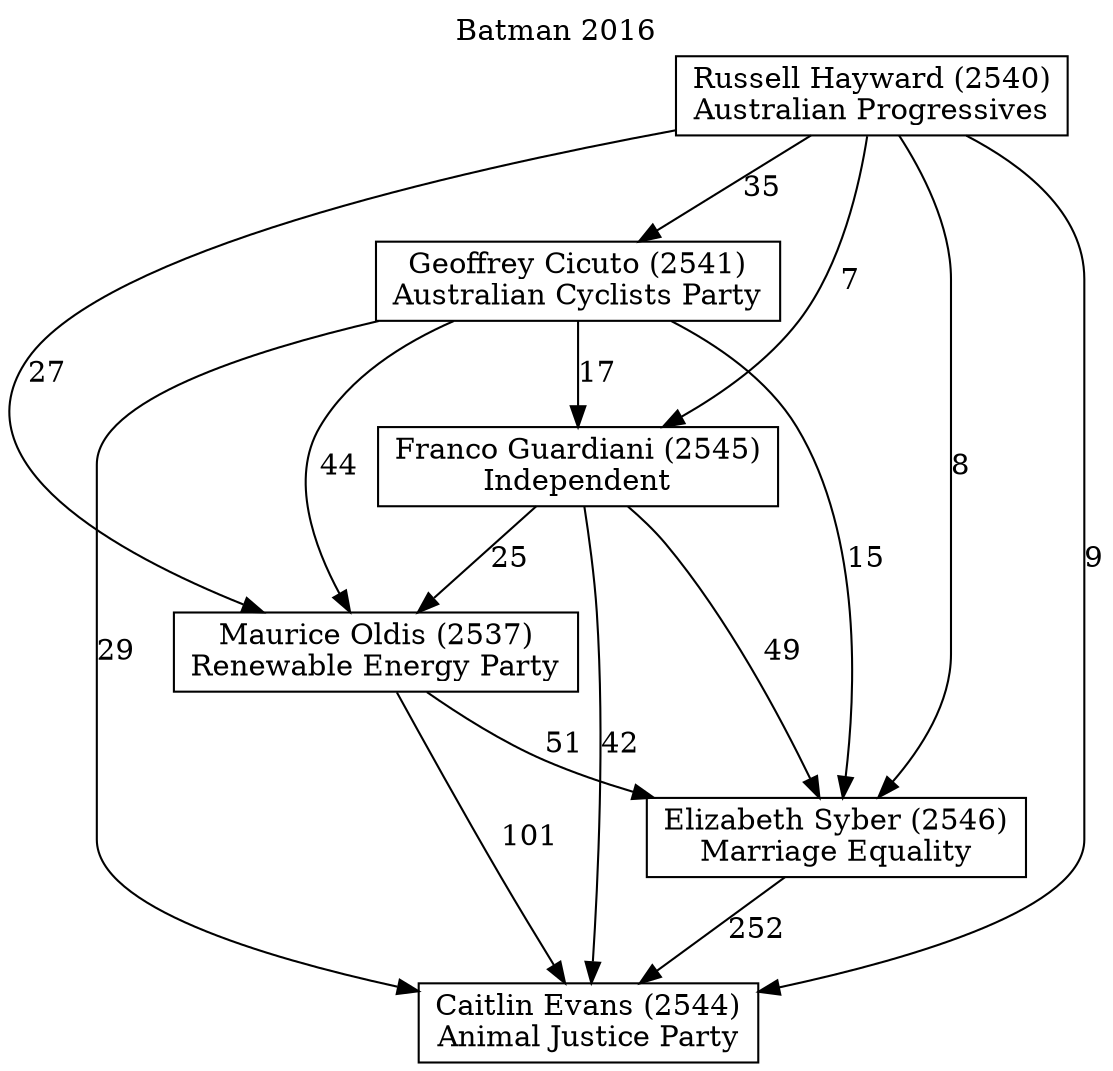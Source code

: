 // House preference flow
digraph "Caitlin Evans (2544)_Batman_2016" {
	graph [label="Batman 2016" labelloc=t mclimit=10]
	node [shape=box]
	"Maurice Oldis (2537)" [label="Maurice Oldis (2537)
Renewable Energy Party"]
	"Caitlin Evans (2544)" [label="Caitlin Evans (2544)
Animal Justice Party"]
	"Elizabeth Syber (2546)" [label="Elizabeth Syber (2546)
Marriage Equality"]
	"Russell Hayward (2540)" [label="Russell Hayward (2540)
Australian Progressives"]
	"Geoffrey Cicuto (2541)" [label="Geoffrey Cicuto (2541)
Australian Cyclists Party"]
	"Franco Guardiani (2545)" [label="Franco Guardiani (2545)
Independent"]
	"Geoffrey Cicuto (2541)" -> "Elizabeth Syber (2546)" [label=15]
	"Franco Guardiani (2545)" -> "Caitlin Evans (2544)" [label=42]
	"Maurice Oldis (2537)" -> "Elizabeth Syber (2546)" [label=51]
	"Franco Guardiani (2545)" -> "Elizabeth Syber (2546)" [label=49]
	"Elizabeth Syber (2546)" -> "Caitlin Evans (2544)" [label=252]
	"Russell Hayward (2540)" -> "Caitlin Evans (2544)" [label=9]
	"Geoffrey Cicuto (2541)" -> "Maurice Oldis (2537)" [label=44]
	"Russell Hayward (2540)" -> "Franco Guardiani (2545)" [label=7]
	"Russell Hayward (2540)" -> "Elizabeth Syber (2546)" [label=8]
	"Franco Guardiani (2545)" -> "Maurice Oldis (2537)" [label=25]
	"Russell Hayward (2540)" -> "Maurice Oldis (2537)" [label=27]
	"Geoffrey Cicuto (2541)" -> "Caitlin Evans (2544)" [label=29]
	"Maurice Oldis (2537)" -> "Caitlin Evans (2544)" [label=101]
	"Russell Hayward (2540)" -> "Geoffrey Cicuto (2541)" [label=35]
	"Geoffrey Cicuto (2541)" -> "Franco Guardiani (2545)" [label=17]
}
